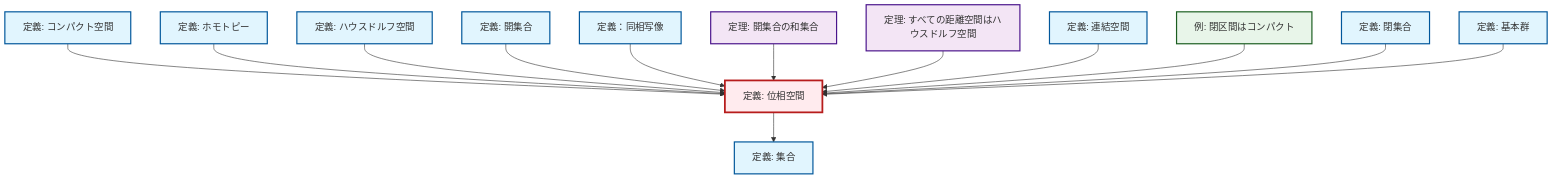 graph TD
    classDef definition fill:#e1f5fe,stroke:#01579b,stroke-width:2px
    classDef theorem fill:#f3e5f5,stroke:#4a148c,stroke-width:2px
    classDef axiom fill:#fff3e0,stroke:#e65100,stroke-width:2px
    classDef example fill:#e8f5e9,stroke:#1b5e20,stroke-width:2px
    classDef current fill:#ffebee,stroke:#b71c1c,stroke-width:3px
    ex-closed-interval-compact["例: 閉区間はコンパクト"]:::example
    def-fundamental-group["定義: 基本群"]:::definition
    thm-union-open-sets["定理: 開集合の和集合"]:::theorem
    def-hausdorff["定義: ハウスドルフ空間"]:::definition
    def-homotopy["定義: ホモトピー"]:::definition
    def-connected["定義: 連結空間"]:::definition
    def-homeomorphism["定義：同相写像"]:::definition
    def-topological-space["定義: 位相空間"]:::definition
    def-closed-set["定義: 閉集合"]:::definition
    def-open-set["定義: 開集合"]:::definition
    thm-metric-hausdorff["定理: すべての距離空間はハウスドルフ空間"]:::theorem
    def-compact["定義: コンパクト空間"]:::definition
    def-set["定義: 集合"]:::definition
    def-compact --> def-topological-space
    def-homotopy --> def-topological-space
    def-hausdorff --> def-topological-space
    def-open-set --> def-topological-space
    def-topological-space --> def-set
    def-homeomorphism --> def-topological-space
    thm-union-open-sets --> def-topological-space
    thm-metric-hausdorff --> def-topological-space
    def-connected --> def-topological-space
    ex-closed-interval-compact --> def-topological-space
    def-closed-set --> def-topological-space
    def-fundamental-group --> def-topological-space
    class def-topological-space current